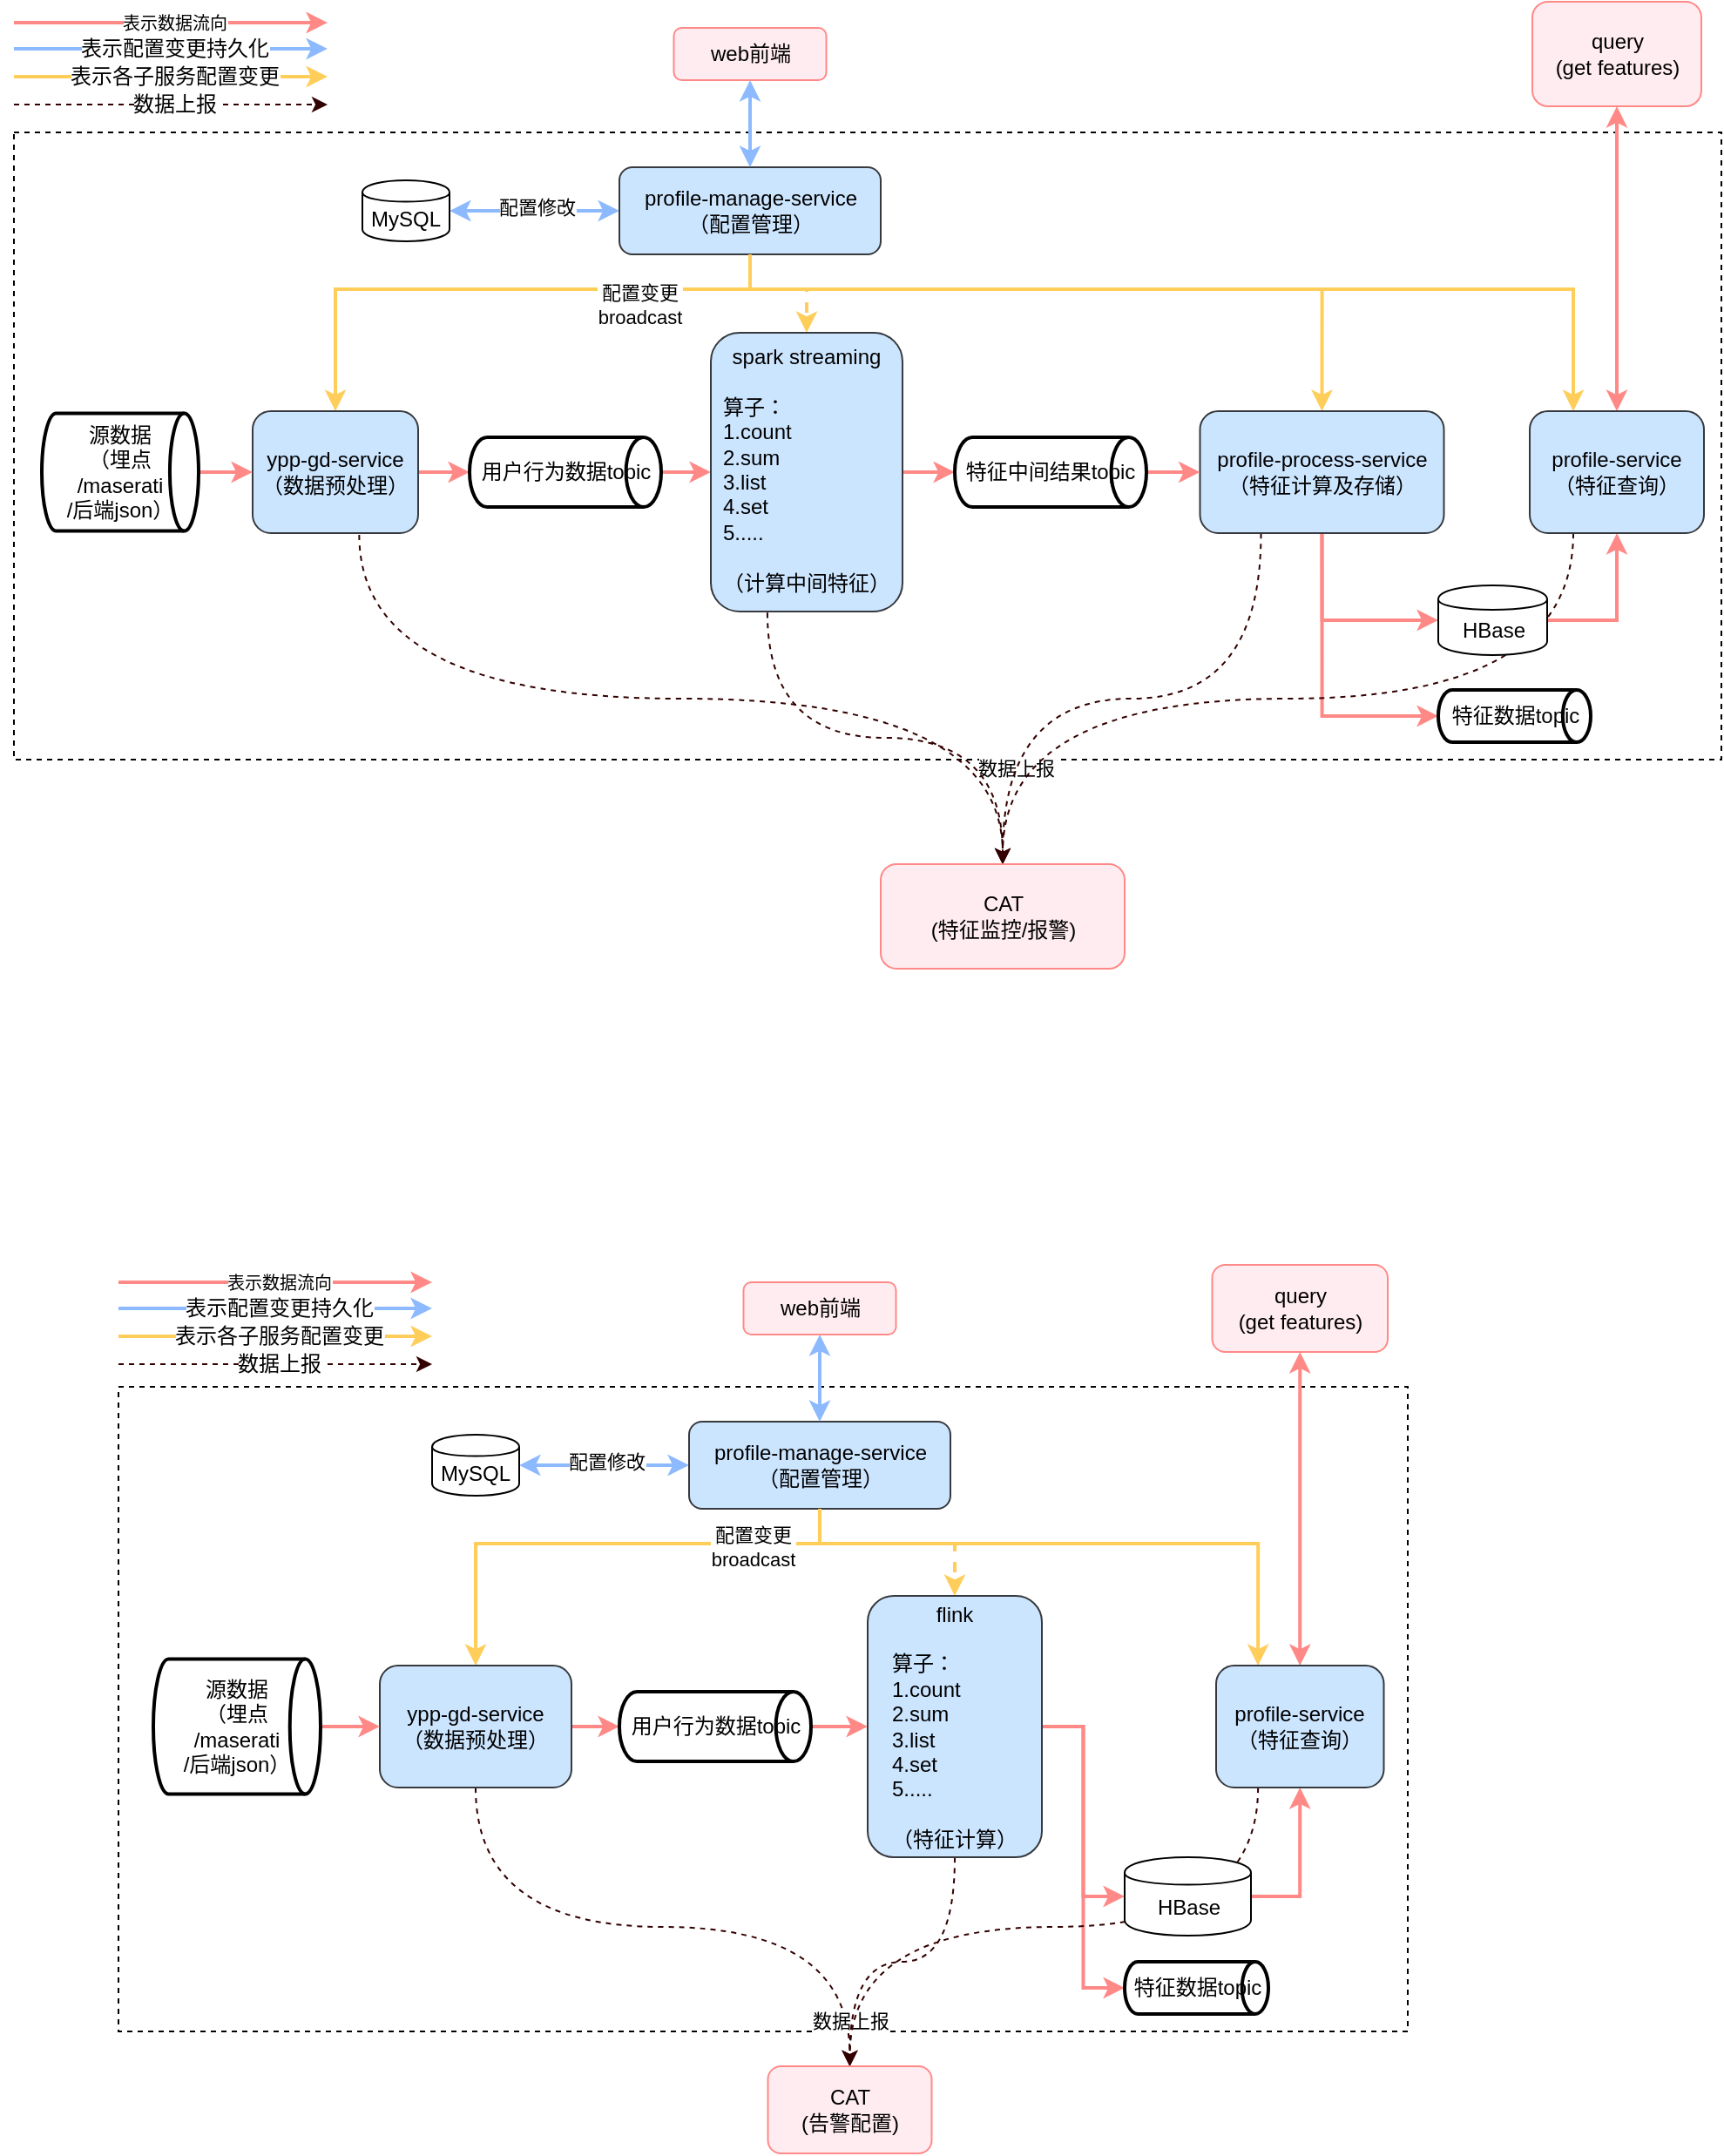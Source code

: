 <mxfile version="14.4.3" type="github">
  <diagram name="Page-1" id="929967ad-93f9-6ef4-fab6-5d389245f69c">
    <mxGraphModel dx="1186" dy="795" grid="1" gridSize="10" guides="1" tooltips="1" connect="1" arrows="1" fold="1" page="1" pageScale="1.5" pageWidth="1169" pageHeight="826" background="none" math="0" shadow="0">
      <root>
        <mxCell id="0" style=";html=1;" />
        <mxCell id="1" style=";html=1;" parent="0" />
        <mxCell id="FdiIMIpBdKavGemfurEI-6" value="" style="rounded=0;whiteSpace=wrap;html=1;dashed=1;shadow=0;fillColor=none;" parent="1" vertex="1">
          <mxGeometry x="540" y="340" width="980" height="360" as="geometry" />
        </mxCell>
        <mxCell id="Vgzjhl4OV25yT5jgVJQd-2" style="edgeStyle=orthogonalEdgeStyle;rounded=0;orthogonalLoop=1;jettySize=auto;html=1;exitX=0.5;exitY=1;exitDx=0;exitDy=0;entryX=0.5;entryY=0;entryDx=0;entryDy=0;fillColor=#ffcd5a;strokeColor=#ffcd5a;strokeWidth=2;" parent="1" source="Vgzjhl4OV25yT5jgVJQd-5" target="Vgzjhl4OV25yT5jgVJQd-10" edge="1">
          <mxGeometry relative="1" as="geometry">
            <Array as="points">
              <mxPoint x="963" y="430" />
              <mxPoint x="725" y="430" />
            </Array>
          </mxGeometry>
        </mxCell>
        <mxCell id="Vgzjhl4OV25yT5jgVJQd-3" style="edgeStyle=orthogonalEdgeStyle;rounded=0;orthogonalLoop=1;jettySize=auto;html=1;exitX=0.5;exitY=1;exitDx=0;exitDy=0;entryX=0.5;entryY=0;entryDx=0;entryDy=0;fillColor=#ffcd5a;strokeColor=#ffcd5a;strokeWidth=2;" parent="1" source="Vgzjhl4OV25yT5jgVJQd-5" target="Vgzjhl4OV25yT5jgVJQd-24" edge="1">
          <mxGeometry relative="1" as="geometry">
            <Array as="points">
              <mxPoint x="963" y="430" />
              <mxPoint x="1291" y="430" />
            </Array>
          </mxGeometry>
        </mxCell>
        <mxCell id="Vgzjhl4OV25yT5jgVJQd-4" style="rounded=0;orthogonalLoop=1;jettySize=auto;html=1;exitX=0;exitY=0.5;exitDx=0;exitDy=0;entryX=1;entryY=0.5;entryDx=0;entryDy=0;fillColor=#8db9ff;strokeColor=#8db9ff;strokeWidth=2;startArrow=classic;startFill=1;" parent="1" source="Vgzjhl4OV25yT5jgVJQd-5" target="Vgzjhl4OV25yT5jgVJQd-13" edge="1">
          <mxGeometry relative="1" as="geometry" />
        </mxCell>
        <mxCell id="Vgzjhl4OV25yT5jgVJQd-46" value="配置修改" style="edgeLabel;html=1;align=center;verticalAlign=middle;resizable=0;points=[];" parent="Vgzjhl4OV25yT5jgVJQd-4" vertex="1" connectable="0">
          <mxGeometry x="-0.702" y="-2" relative="1" as="geometry">
            <mxPoint x="-33.33" as="offset" />
          </mxGeometry>
        </mxCell>
        <mxCell id="Fmy1u698egC3Gy5_HJqz-1" style="edgeStyle=orthogonalEdgeStyle;rounded=0;orthogonalLoop=1;jettySize=auto;html=1;exitX=0.5;exitY=1;exitDx=0;exitDy=0;entryX=0.25;entryY=0;entryDx=0;entryDy=0;strokeColor=#FFCD5A;strokeWidth=2;" parent="1" source="Vgzjhl4OV25yT5jgVJQd-5" target="FdiIMIpBdKavGemfurEI-1" edge="1">
          <mxGeometry relative="1" as="geometry">
            <Array as="points">
              <mxPoint x="963" y="430" />
              <mxPoint x="1435" y="430" />
            </Array>
          </mxGeometry>
        </mxCell>
        <mxCell id="Vgzjhl4OV25yT5jgVJQd-5" value="profile-manage-service&lt;br&gt;（配置管理）" style="rounded=1;whiteSpace=wrap;html=1;fillColor=#cce5ff;strokeColor=#36393d;" parent="1" vertex="1">
          <mxGeometry x="887.5" y="360" width="150" height="50" as="geometry" />
        </mxCell>
        <mxCell id="Vgzjhl4OV25yT5jgVJQd-6" style="edgeStyle=orthogonalEdgeStyle;rounded=0;orthogonalLoop=1;jettySize=auto;html=1;exitX=0.5;exitY=1;exitDx=0;exitDy=0;entryX=0.5;entryY=0;entryDx=0;entryDy=0;fillColor=#ffcd5a;strokeColor=#ffcd5a;strokeWidth=2;dashed=1;" parent="1" source="Vgzjhl4OV25yT5jgVJQd-5" target="Vgzjhl4OV25yT5jgVJQd-21" edge="1">
          <mxGeometry relative="1" as="geometry">
            <Array as="points">
              <mxPoint x="963" y="430" />
              <mxPoint x="995" y="430" />
            </Array>
          </mxGeometry>
        </mxCell>
        <mxCell id="Vgzjhl4OV25yT5jgVJQd-47" value="配置变更&lt;br&gt;broadcast" style="edgeLabel;html=1;align=center;verticalAlign=middle;resizable=0;points=[];" parent="Vgzjhl4OV25yT5jgVJQd-6" vertex="1" connectable="0">
          <mxGeometry x="-0.52" y="-2" relative="1" as="geometry">
            <mxPoint x="-62" y="10.0" as="offset" />
          </mxGeometry>
        </mxCell>
        <mxCell id="Vgzjhl4OV25yT5jgVJQd-7" style="edgeStyle=orthogonalEdgeStyle;rounded=0;orthogonalLoop=1;jettySize=auto;html=1;exitX=1;exitY=0.5;exitDx=0;exitDy=0;entryX=0;entryY=0.5;entryDx=0;entryDy=0;fillColor=#ff8987;strokeColor=#ff8987;entryPerimeter=0;strokeWidth=2;" parent="1" source="Vgzjhl4OV25yT5jgVJQd-10" target="Vgzjhl4OV25yT5jgVJQd-41" edge="1">
          <mxGeometry relative="1" as="geometry">
            <mxPoint x="780" y="540" as="targetPoint" />
          </mxGeometry>
        </mxCell>
        <mxCell id="FdiIMIpBdKavGemfurEI-8" style="edgeStyle=orthogonalEdgeStyle;rounded=0;orthogonalLoop=1;jettySize=auto;html=1;exitX=0.644;exitY=1.014;exitDx=0;exitDy=0;entryX=0.5;entryY=0;entryDx=0;entryDy=0;startArrow=none;startFill=0;strokeWidth=1;curved=1;exitPerimeter=0;dashed=1;strokeColor=#330000;" parent="1" source="Vgzjhl4OV25yT5jgVJQd-10" target="FdiIMIpBdKavGemfurEI-7" edge="1">
          <mxGeometry relative="1" as="geometry" />
        </mxCell>
        <mxCell id="FdiIMIpBdKavGemfurEI-13" value="数据上报" style="edgeLabel;html=1;align=center;verticalAlign=middle;resizable=0;points=[];" parent="FdiIMIpBdKavGemfurEI-8" vertex="1" connectable="0">
          <mxGeometry x="0.682" y="-27" relative="1" as="geometry">
            <mxPoint x="34.22" y="33.4" as="offset" />
          </mxGeometry>
        </mxCell>
        <mxCell id="Vgzjhl4OV25yT5jgVJQd-10" value="ypp-gd-service&lt;br&gt;（数据预处理）" style="rounded=1;whiteSpace=wrap;html=1;fillColor=#cce5ff;strokeColor=#36393d;" parent="1" vertex="1">
          <mxGeometry x="677" y="500" width="95" height="70" as="geometry" />
        </mxCell>
        <mxCell id="Vgzjhl4OV25yT5jgVJQd-11" style="edgeStyle=orthogonalEdgeStyle;rounded=0;orthogonalLoop=1;jettySize=auto;html=1;exitX=0.5;exitY=1;exitDx=0;exitDy=0;fillColor=#ff8987;strokeColor=#ff8987;entryX=0;entryY=0.5;entryDx=0;entryDy=0;strokeWidth=2;" parent="1" source="Vgzjhl4OV25yT5jgVJQd-24" target="Vgzjhl4OV25yT5jgVJQd-14" edge="1">
          <mxGeometry relative="1" as="geometry">
            <mxPoint x="1378.75" y="860" as="sourcePoint" />
          </mxGeometry>
        </mxCell>
        <mxCell id="Vgzjhl4OV25yT5jgVJQd-13" value="MySQL" style="shape=cylinder;whiteSpace=wrap;html=1;boundedLbl=1;backgroundOutline=1;" parent="1" vertex="1">
          <mxGeometry x="740" y="367.5" width="50" height="35" as="geometry" />
        </mxCell>
        <mxCell id="FdiIMIpBdKavGemfurEI-2" style="edgeStyle=orthogonalEdgeStyle;rounded=0;orthogonalLoop=1;jettySize=auto;html=1;exitX=1;exitY=0.5;exitDx=0;exitDy=0;entryX=0.5;entryY=1;entryDx=0;entryDy=0;strokeWidth=2;strokeColor=#FF8987;" parent="1" source="Vgzjhl4OV25yT5jgVJQd-14" target="FdiIMIpBdKavGemfurEI-1" edge="1">
          <mxGeometry relative="1" as="geometry" />
        </mxCell>
        <mxCell id="Vgzjhl4OV25yT5jgVJQd-16" style="edgeStyle=orthogonalEdgeStyle;rounded=0;orthogonalLoop=1;jettySize=auto;html=1;exitX=1;exitY=0.5;exitDx=0;exitDy=0;entryX=0;entryY=0.5;entryDx=0;entryDy=0;fillColor=#ff8987;strokeColor=#ff8987;exitPerimeter=0;strokeWidth=2;" parent="1" source="Vgzjhl4OV25yT5jgVJQd-41" target="Vgzjhl4OV25yT5jgVJQd-21" edge="1">
          <mxGeometry relative="1" as="geometry">
            <mxPoint x="850" y="540" as="sourcePoint" />
          </mxGeometry>
        </mxCell>
        <mxCell id="Vgzjhl4OV25yT5jgVJQd-17" style="edgeStyle=orthogonalEdgeStyle;rounded=0;orthogonalLoop=1;jettySize=auto;html=1;exitX=0.5;exitY=1;exitDx=0;exitDy=0;entryX=0.5;entryY=0;entryDx=0;entryDy=0;strokeWidth=2;startArrow=classic;startFill=1;strokeColor=#8DB9FF;" parent="1" source="Vgzjhl4OV25yT5jgVJQd-18" target="Vgzjhl4OV25yT5jgVJQd-5" edge="1">
          <mxGeometry relative="1" as="geometry" />
        </mxCell>
        <mxCell id="Vgzjhl4OV25yT5jgVJQd-18" value="web前端" style="rounded=1;whiteSpace=wrap;html=1;fillColor=#ffecf1;strokeColor=#ff8987;" parent="1" vertex="1">
          <mxGeometry x="918.75" y="280" width="87.5" height="30" as="geometry" />
        </mxCell>
        <mxCell id="Vgzjhl4OV25yT5jgVJQd-19" style="edgeStyle=orthogonalEdgeStyle;rounded=0;orthogonalLoop=1;jettySize=auto;html=1;exitX=1;exitY=0.5;exitDx=0;exitDy=0;entryX=0;entryY=0.5;entryDx=0;entryDy=0;fillColor=#ff8987;strokeColor=#ff8987;entryPerimeter=0;strokeWidth=2;" parent="1" target="Vgzjhl4OV25yT5jgVJQd-42" edge="1" source="Vgzjhl4OV25yT5jgVJQd-21">
          <mxGeometry relative="1" as="geometry">
            <mxPoint x="1173.75" y="540" as="targetPoint" />
            <mxPoint x="1121.75" y="535" as="sourcePoint" />
          </mxGeometry>
        </mxCell>
        <mxCell id="FdiIMIpBdKavGemfurEI-9" style="edgeStyle=orthogonalEdgeStyle;curved=1;rounded=0;orthogonalLoop=1;jettySize=auto;html=1;exitX=0.295;exitY=1.004;exitDx=0;exitDy=0;entryX=0.5;entryY=0;entryDx=0;entryDy=0;startArrow=none;startFill=0;strokeWidth=1;exitPerimeter=0;dashed=1;strokeColor=#330000;" parent="1" source="Vgzjhl4OV25yT5jgVJQd-21" target="FdiIMIpBdKavGemfurEI-7" edge="1">
          <mxGeometry relative="1" as="geometry" />
        </mxCell>
        <mxCell id="Vgzjhl4OV25yT5jgVJQd-21" value="spark streaming&lt;br&gt;&lt;div style=&quot;text-align: left&quot;&gt;&lt;span&gt;&lt;br&gt;&lt;/span&gt;&lt;/div&gt;&lt;div style=&quot;text-align: left&quot;&gt;&lt;span&gt;算子：&lt;/span&gt;&lt;/div&gt;&lt;div style=&quot;text-align: left&quot;&gt;&lt;span&gt;1.count&lt;/span&gt;&lt;/div&gt;&lt;div style=&quot;text-align: left&quot;&gt;&lt;span&gt;2.sum&lt;/span&gt;&lt;/div&gt;&lt;div style=&quot;text-align: left&quot;&gt;&lt;span&gt;3.list&lt;/span&gt;&lt;/div&gt;&lt;div style=&quot;text-align: left&quot;&gt;&lt;span&gt;4.set&lt;/span&gt;&lt;/div&gt;&lt;div style=&quot;text-align: left&quot;&gt;&lt;span&gt;5.....&lt;/span&gt;&lt;/div&gt;&lt;div style=&quot;text-align: left&quot;&gt;&lt;span&gt;&lt;br&gt;&lt;/span&gt;&lt;/div&gt;&lt;div style=&quot;text-align: left&quot;&gt;&lt;span&gt;（计算中间特征）&lt;/span&gt;&lt;/div&gt;" style="rounded=1;whiteSpace=wrap;html=1;fillColor=#cce5ff;strokeColor=#36393d;verticalAlign=top;" parent="1" vertex="1">
          <mxGeometry x="940" y="455" width="110" height="160" as="geometry" />
        </mxCell>
        <mxCell id="Vgzjhl4OV25yT5jgVJQd-22" style="edgeStyle=orthogonalEdgeStyle;rounded=0;orthogonalLoop=1;jettySize=auto;html=1;exitX=0.5;exitY=1;exitDx=0;exitDy=0;entryX=0;entryY=0.5;entryDx=0;entryDy=0;fillColor=#ff8987;strokeColor=#ff8987;entryPerimeter=0;strokeWidth=2;" parent="1" source="Vgzjhl4OV25yT5jgVJQd-24" target="Vgzjhl4OV25yT5jgVJQd-43" edge="1">
          <mxGeometry relative="1" as="geometry">
            <mxPoint x="1393.75" y="630" as="targetPoint" />
          </mxGeometry>
        </mxCell>
        <mxCell id="FdiIMIpBdKavGemfurEI-10" style="edgeStyle=orthogonalEdgeStyle;curved=1;rounded=0;orthogonalLoop=1;jettySize=auto;html=1;exitX=0.25;exitY=1;exitDx=0;exitDy=0;entryX=0.5;entryY=0;entryDx=0;entryDy=0;startArrow=none;startFill=0;strokeWidth=1;dashed=1;strokeColor=#330000;" parent="1" source="Vgzjhl4OV25yT5jgVJQd-24" target="FdiIMIpBdKavGemfurEI-7" edge="1">
          <mxGeometry relative="1" as="geometry" />
        </mxCell>
        <mxCell id="Vgzjhl4OV25yT5jgVJQd-24" value="profile-process-service&lt;br&gt;（特征计算及存储）" style="rounded=1;whiteSpace=wrap;html=1;fillColor=#cce5ff;strokeColor=#36393d;" parent="1" vertex="1">
          <mxGeometry x="1220.75" y="500" width="140" height="70" as="geometry" />
        </mxCell>
        <mxCell id="Vgzjhl4OV25yT5jgVJQd-25" style="edgeStyle=orthogonalEdgeStyle;rounded=0;orthogonalLoop=1;jettySize=auto;html=1;exitX=1;exitY=0.5;exitDx=0;exitDy=0;entryX=0;entryY=0.5;entryDx=0;entryDy=0;fillColor=#ff8987;strokeColor=#ff8987;exitPerimeter=0;strokeWidth=2;" parent="1" source="Vgzjhl4OV25yT5jgVJQd-42" target="Vgzjhl4OV25yT5jgVJQd-24" edge="1">
          <mxGeometry relative="1" as="geometry">
            <mxPoint x="1243.75" y="540" as="sourcePoint" />
          </mxGeometry>
        </mxCell>
        <mxCell id="Vgzjhl4OV25yT5jgVJQd-26" value="" style="endArrow=classic;html=1;fillColor=#ff8987;strokeColor=#ff8987;strokeWidth=2;" parent="1" edge="1">
          <mxGeometry width="50" height="50" relative="1" as="geometry">
            <mxPoint x="540" y="277" as="sourcePoint" />
            <mxPoint x="720" y="277" as="targetPoint" />
          </mxGeometry>
        </mxCell>
        <mxCell id="Vgzjhl4OV25yT5jgVJQd-27" value="&lt;font style=&quot;font-size: 10px&quot;&gt;表示数据流向&lt;/font&gt;" style="text;html=1;align=center;verticalAlign=middle;resizable=0;points=[];labelBackgroundColor=#ffffff;childText;" parent="Vgzjhl4OV25yT5jgVJQd-26" vertex="1" connectable="0">
          <mxGeometry x="0.071" y="-1" relative="1" as="geometry">
            <mxPoint x="-5" y="-1" as="offset" />
          </mxGeometry>
        </mxCell>
        <mxCell id="Vgzjhl4OV25yT5jgVJQd-28" style="edgeStyle=orthogonalEdgeStyle;rounded=0;orthogonalLoop=1;jettySize=auto;html=1;exitX=1;exitY=0.5;exitDx=0;exitDy=0;exitPerimeter=0;entryX=0;entryY=0.5;entryDx=0;entryDy=0;fillColor=#ff8987;strokeColor=#ff8987;strokeWidth=2;" parent="1" source="Vgzjhl4OV25yT5jgVJQd-39" target="Vgzjhl4OV25yT5jgVJQd-10" edge="1">
          <mxGeometry relative="1" as="geometry">
            <mxPoint x="573" y="540" as="sourcePoint" />
          </mxGeometry>
        </mxCell>
        <mxCell id="Vgzjhl4OV25yT5jgVJQd-34" value="" style="endArrow=classic;html=1;fillColor=#8db9ff;strokeColor=#8db9ff;strokeWidth=2;" parent="1" edge="1">
          <mxGeometry width="50" height="50" relative="1" as="geometry">
            <mxPoint x="540" y="292" as="sourcePoint" />
            <mxPoint x="720" y="292" as="targetPoint" />
          </mxGeometry>
        </mxCell>
        <mxCell id="Vgzjhl4OV25yT5jgVJQd-35" value="表示配置变更持久化" style="text;html=1;align=center;verticalAlign=middle;resizable=0;points=[];labelBackgroundColor=#ffffff;childText;" parent="Vgzjhl4OV25yT5jgVJQd-34" vertex="1" connectable="0">
          <mxGeometry x="0.071" y="-1" relative="1" as="geometry">
            <mxPoint x="-5" y="-1" as="offset" />
          </mxGeometry>
        </mxCell>
        <mxCell id="Vgzjhl4OV25yT5jgVJQd-36" value="" style="endArrow=classic;html=1;fillColor=#ffcd5a;strokeColor=#ffcd5a;strokeWidth=2;" parent="1" edge="1">
          <mxGeometry width="50" height="50" relative="1" as="geometry">
            <mxPoint x="540" y="308" as="sourcePoint" />
            <mxPoint x="720" y="308" as="targetPoint" />
          </mxGeometry>
        </mxCell>
        <mxCell id="Vgzjhl4OV25yT5jgVJQd-37" value="表示各子服务配置变更" style="text;html=1;align=center;verticalAlign=middle;resizable=0;points=[];labelBackgroundColor=#ffffff;childText;" parent="Vgzjhl4OV25yT5jgVJQd-36" vertex="1" connectable="0">
          <mxGeometry x="0.071" y="-1" relative="1" as="geometry">
            <mxPoint x="-5" y="-1" as="offset" />
          </mxGeometry>
        </mxCell>
        <mxCell id="Vgzjhl4OV25yT5jgVJQd-39" value="源数据&lt;br&gt;（埋点&lt;br&gt;/maserati&lt;br&gt;/后端json）" style="strokeWidth=2;html=1;shape=mxgraph.flowchart.direct_data;whiteSpace=wrap;" parent="1" vertex="1">
          <mxGeometry x="556" y="501.25" width="90" height="67.5" as="geometry" />
        </mxCell>
        <mxCell id="Vgzjhl4OV25yT5jgVJQd-41" value="用户行为数据topic" style="strokeWidth=2;html=1;shape=mxgraph.flowchart.direct_data;whiteSpace=wrap;" parent="1" vertex="1">
          <mxGeometry x="801.5" y="515" width="110" height="40" as="geometry" />
        </mxCell>
        <mxCell id="Vgzjhl4OV25yT5jgVJQd-42" value="特征中间结果topic" style="strokeWidth=2;html=1;shape=mxgraph.flowchart.direct_data;whiteSpace=wrap;" parent="1" vertex="1">
          <mxGeometry x="1080" y="515" width="110" height="40" as="geometry" />
        </mxCell>
        <mxCell id="Vgzjhl4OV25yT5jgVJQd-43" value="特征数据topic" style="strokeWidth=2;html=1;shape=mxgraph.flowchart.direct_data;whiteSpace=wrap;" parent="1" vertex="1">
          <mxGeometry x="1357.5" y="660" width="87.5" height="30" as="geometry" />
        </mxCell>
        <mxCell id="FdiIMIpBdKavGemfurEI-4" style="edgeStyle=orthogonalEdgeStyle;rounded=0;orthogonalLoop=1;jettySize=auto;html=1;exitX=0.5;exitY=0;exitDx=0;exitDy=0;entryX=0.5;entryY=1;entryDx=0;entryDy=0;startArrow=classic;startFill=1;fillColor=#f8cecc;strokeColor=#FF8987;strokeWidth=2;" parent="1" source="FdiIMIpBdKavGemfurEI-1" target="FdiIMIpBdKavGemfurEI-3" edge="1">
          <mxGeometry relative="1" as="geometry" />
        </mxCell>
        <mxCell id="FdiIMIpBdKavGemfurEI-20" style="edgeStyle=orthogonalEdgeStyle;curved=1;rounded=0;orthogonalLoop=1;jettySize=auto;html=1;exitX=0.25;exitY=1;exitDx=0;exitDy=0;entryX=0.5;entryY=0;entryDx=0;entryDy=0;dashed=1;startArrow=none;startFill=0;strokeColor=#330000;strokeWidth=1;" parent="1" source="FdiIMIpBdKavGemfurEI-1" target="FdiIMIpBdKavGemfurEI-7" edge="1">
          <mxGeometry relative="1" as="geometry" />
        </mxCell>
        <mxCell id="FdiIMIpBdKavGemfurEI-1" value="profile-service&lt;br&gt;（特征查询）" style="rounded=1;whiteSpace=wrap;html=1;fillColor=#cce5ff;strokeColor=#36393d;" parent="1" vertex="1">
          <mxGeometry x="1410" y="500" width="100" height="70" as="geometry" />
        </mxCell>
        <mxCell id="FdiIMIpBdKavGemfurEI-3" value="query&lt;br&gt;(get features)" style="rounded=1;whiteSpace=wrap;html=1;fillColor=#ffecf1;strokeColor=#ff8987;" parent="1" vertex="1">
          <mxGeometry x="1411.5" y="265" width="97" height="60" as="geometry" />
        </mxCell>
        <mxCell id="FdiIMIpBdKavGemfurEI-7" value="CAT&lt;br&gt;(特征监控/报警)" style="rounded=1;whiteSpace=wrap;html=1;fillColor=#ffecf1;strokeColor=#ff8987;" parent="1" vertex="1">
          <mxGeometry x="1037.5" y="760" width="140" height="60" as="geometry" />
        </mxCell>
        <mxCell id="FdiIMIpBdKavGemfurEI-16" value="" style="endArrow=classic;html=1;fillColor=#ffcd5a;strokeWidth=1;strokeColor=#330000;dashed=1;" parent="1" edge="1">
          <mxGeometry width="50" height="50" relative="1" as="geometry">
            <mxPoint x="540" y="324" as="sourcePoint" />
            <mxPoint x="720" y="324" as="targetPoint" />
          </mxGeometry>
        </mxCell>
        <mxCell id="FdiIMIpBdKavGemfurEI-17" value="数据上报" style="text;html=1;align=center;verticalAlign=middle;resizable=0;points=[];labelBackgroundColor=#ffffff;childText;" parent="FdiIMIpBdKavGemfurEI-16" vertex="1" connectable="0">
          <mxGeometry x="0.071" y="-1" relative="1" as="geometry">
            <mxPoint x="-5" y="-1" as="offset" />
          </mxGeometry>
        </mxCell>
        <mxCell id="Vgzjhl4OV25yT5jgVJQd-14" value="HBase" style="shape=cylinder;whiteSpace=wrap;html=1;boundedLbl=1;backgroundOutline=1;" parent="1" vertex="1">
          <mxGeometry x="1357.5" y="600" width="62.5" height="40" as="geometry" />
        </mxCell>
        <mxCell id="Fmy1u698egC3Gy5_HJqz-2" value="" style="rounded=0;whiteSpace=wrap;html=1;dashed=1;shadow=0;fillColor=none;" parent="1" vertex="1">
          <mxGeometry x="600" y="1060" width="740" height="370" as="geometry" />
        </mxCell>
        <mxCell id="Fmy1u698egC3Gy5_HJqz-3" style="edgeStyle=orthogonalEdgeStyle;rounded=0;orthogonalLoop=1;jettySize=auto;html=1;exitX=0.5;exitY=1;exitDx=0;exitDy=0;entryX=0.5;entryY=0;entryDx=0;entryDy=0;fillColor=#ffcd5a;strokeColor=#ffcd5a;strokeWidth=2;" parent="1" source="Fmy1u698egC3Gy5_HJqz-8" target="Fmy1u698egC3Gy5_HJqz-15" edge="1">
          <mxGeometry relative="1" as="geometry">
            <Array as="points">
              <mxPoint x="1003" y="1150" />
              <mxPoint x="805" y="1150" />
            </Array>
          </mxGeometry>
        </mxCell>
        <mxCell id="Fmy1u698egC3Gy5_HJqz-5" style="rounded=0;orthogonalLoop=1;jettySize=auto;html=1;exitX=0;exitY=0.5;exitDx=0;exitDy=0;entryX=1;entryY=0.5;entryDx=0;entryDy=0;fillColor=#8db9ff;strokeColor=#8db9ff;strokeWidth=2;startArrow=classic;startFill=1;" parent="1" source="Fmy1u698egC3Gy5_HJqz-8" target="Fmy1u698egC3Gy5_HJqz-18" edge="1">
          <mxGeometry relative="1" as="geometry" />
        </mxCell>
        <mxCell id="Fmy1u698egC3Gy5_HJqz-6" value="配置修改" style="edgeLabel;html=1;align=center;verticalAlign=middle;resizable=0;points=[];" parent="Fmy1u698egC3Gy5_HJqz-5" vertex="1" connectable="0">
          <mxGeometry x="-0.702" y="-2" relative="1" as="geometry">
            <mxPoint x="-33.33" as="offset" />
          </mxGeometry>
        </mxCell>
        <mxCell id="Fmy1u698egC3Gy5_HJqz-7" style="edgeStyle=orthogonalEdgeStyle;rounded=0;orthogonalLoop=1;jettySize=auto;html=1;exitX=0.5;exitY=1;exitDx=0;exitDy=0;entryX=0.25;entryY=0;entryDx=0;entryDy=0;strokeColor=#FFCD5A;strokeWidth=2;" parent="1" source="Fmy1u698egC3Gy5_HJqz-8" target="Fmy1u698egC3Gy5_HJqz-44" edge="1">
          <mxGeometry relative="1" as="geometry">
            <Array as="points">
              <mxPoint x="1003" y="1150" />
              <mxPoint x="1254" y="1150" />
            </Array>
          </mxGeometry>
        </mxCell>
        <mxCell id="Fmy1u698egC3Gy5_HJqz-8" value="profile-manage-service&lt;br&gt;（配置管理）" style="rounded=1;whiteSpace=wrap;html=1;fillColor=#cce5ff;strokeColor=#36393d;" parent="1" vertex="1">
          <mxGeometry x="927.5" y="1080" width="150" height="50" as="geometry" />
        </mxCell>
        <mxCell id="Fmy1u698egC3Gy5_HJqz-9" style="edgeStyle=orthogonalEdgeStyle;rounded=0;orthogonalLoop=1;jettySize=auto;html=1;exitX=0.5;exitY=1;exitDx=0;exitDy=0;entryX=0.5;entryY=0;entryDx=0;entryDy=0;fillColor=#ffcd5a;strokeColor=#ffcd5a;strokeWidth=2;dashed=1;" parent="1" source="Fmy1u698egC3Gy5_HJqz-8" target="Fmy1u698egC3Gy5_HJqz-29" edge="1">
          <mxGeometry relative="1" as="geometry">
            <mxPoint x="1059.75" y="1190" as="targetPoint" />
            <Array as="points">
              <mxPoint x="1003" y="1150" />
              <mxPoint x="1080" y="1150" />
            </Array>
          </mxGeometry>
        </mxCell>
        <mxCell id="Fmy1u698egC3Gy5_HJqz-10" value="配置变更&lt;br&gt;broadcast" style="edgeLabel;html=1;align=center;verticalAlign=middle;resizable=0;points=[];" parent="Fmy1u698egC3Gy5_HJqz-9" vertex="1" connectable="0">
          <mxGeometry x="-0.52" y="-2" relative="1" as="geometry">
            <mxPoint x="-49.58" as="offset" />
          </mxGeometry>
        </mxCell>
        <mxCell id="Fmy1u698egC3Gy5_HJqz-11" style="edgeStyle=orthogonalEdgeStyle;rounded=0;orthogonalLoop=1;jettySize=auto;html=1;exitX=1;exitY=0.5;exitDx=0;exitDy=0;entryX=0;entryY=0.5;entryDx=0;entryDy=0;fillColor=#ff8987;strokeColor=#ff8987;entryPerimeter=0;strokeWidth=2;" parent="1" source="Fmy1u698egC3Gy5_HJqz-15" target="Fmy1u698egC3Gy5_HJqz-39" edge="1">
          <mxGeometry relative="1" as="geometry">
            <mxPoint x="820" y="1260" as="targetPoint" />
          </mxGeometry>
        </mxCell>
        <mxCell id="Fmy1u698egC3Gy5_HJqz-13" style="edgeStyle=orthogonalEdgeStyle;rounded=0;orthogonalLoop=1;jettySize=auto;html=1;exitX=0.5;exitY=1;exitDx=0;exitDy=0;entryX=0.5;entryY=0;entryDx=0;entryDy=0;startArrow=none;startFill=0;strokeWidth=1;curved=1;dashed=1;strokeColor=#330000;" parent="1" source="Fmy1u698egC3Gy5_HJqz-15" target="Fmy1u698egC3Gy5_HJqz-46" edge="1">
          <mxGeometry relative="1" as="geometry" />
        </mxCell>
        <mxCell id="Fmy1u698egC3Gy5_HJqz-14" value="数据上报" style="edgeLabel;html=1;align=center;verticalAlign=middle;resizable=0;points=[];" parent="Fmy1u698egC3Gy5_HJqz-13" vertex="1" connectable="0">
          <mxGeometry x="0.682" y="-27" relative="1" as="geometry">
            <mxPoint x="27" y="33.4" as="offset" />
          </mxGeometry>
        </mxCell>
        <mxCell id="Fmy1u698egC3Gy5_HJqz-15" value="ypp-gd-service&lt;br&gt;（数据预处理）" style="rounded=1;whiteSpace=wrap;html=1;fillColor=#cce5ff;strokeColor=#36393d;" parent="1" vertex="1">
          <mxGeometry x="750" y="1220" width="110" height="70" as="geometry" />
        </mxCell>
        <mxCell id="Fmy1u698egC3Gy5_HJqz-16" style="edgeStyle=orthogonalEdgeStyle;rounded=0;orthogonalLoop=1;jettySize=auto;html=1;exitX=1;exitY=0.5;exitDx=0;exitDy=0;fillColor=#ff8987;strokeColor=#ff8987;entryX=0;entryY=0.5;entryDx=0;entryDy=0;strokeWidth=2;" parent="1" source="Fmy1u698egC3Gy5_HJqz-29" target="Fmy1u698egC3Gy5_HJqz-49" edge="1">
          <mxGeometry relative="1" as="geometry">
            <mxPoint x="1079.5" y="1580" as="sourcePoint" />
          </mxGeometry>
        </mxCell>
        <mxCell id="Fmy1u698egC3Gy5_HJqz-18" value="MySQL" style="shape=cylinder;whiteSpace=wrap;html=1;boundedLbl=1;backgroundOutline=1;" parent="1" vertex="1">
          <mxGeometry x="780" y="1087.5" width="50" height="35" as="geometry" />
        </mxCell>
        <mxCell id="Fmy1u698egC3Gy5_HJqz-19" style="edgeStyle=orthogonalEdgeStyle;rounded=0;orthogonalLoop=1;jettySize=auto;html=1;exitX=1;exitY=0.5;exitDx=0;exitDy=0;entryX=0.5;entryY=1;entryDx=0;entryDy=0;strokeWidth=2;strokeColor=#FF8987;" parent="1" source="Fmy1u698egC3Gy5_HJqz-49" target="Fmy1u698egC3Gy5_HJqz-44" edge="1">
          <mxGeometry relative="1" as="geometry" />
        </mxCell>
        <mxCell id="Fmy1u698egC3Gy5_HJqz-21" style="edgeStyle=orthogonalEdgeStyle;rounded=0;orthogonalLoop=1;jettySize=auto;html=1;exitX=1;exitY=0.5;exitDx=0;exitDy=0;entryX=0;entryY=0.5;entryDx=0;entryDy=0;fillColor=#ff8987;strokeColor=#ff8987;exitPerimeter=0;strokeWidth=2;" parent="1" source="Fmy1u698egC3Gy5_HJqz-39" target="Fmy1u698egC3Gy5_HJqz-29" edge="1">
          <mxGeometry relative="1" as="geometry">
            <mxPoint x="890" y="1260" as="sourcePoint" />
            <mxPoint x="958.75" y="1255" as="targetPoint" />
          </mxGeometry>
        </mxCell>
        <mxCell id="Fmy1u698egC3Gy5_HJqz-22" style="edgeStyle=orthogonalEdgeStyle;rounded=0;orthogonalLoop=1;jettySize=auto;html=1;exitX=0.5;exitY=1;exitDx=0;exitDy=0;entryX=0.5;entryY=0;entryDx=0;entryDy=0;strokeWidth=2;startArrow=classic;startFill=1;strokeColor=#8DB9FF;" parent="1" source="Fmy1u698egC3Gy5_HJqz-23" target="Fmy1u698egC3Gy5_HJqz-8" edge="1">
          <mxGeometry relative="1" as="geometry" />
        </mxCell>
        <mxCell id="Fmy1u698egC3Gy5_HJqz-23" value="web前端" style="rounded=1;whiteSpace=wrap;html=1;fillColor=#ffecf1;strokeColor=#ff8987;" parent="1" vertex="1">
          <mxGeometry x="958.75" y="1000" width="87.5" height="30" as="geometry" />
        </mxCell>
        <mxCell id="Fmy1u698egC3Gy5_HJqz-27" style="edgeStyle=orthogonalEdgeStyle;rounded=0;orthogonalLoop=1;jettySize=auto;html=1;exitX=1;exitY=0.5;exitDx=0;exitDy=0;entryX=0;entryY=0.5;entryDx=0;entryDy=0;fillColor=#ff8987;strokeColor=#ff8987;entryPerimeter=0;strokeWidth=2;" parent="1" source="Fmy1u698egC3Gy5_HJqz-29" target="Fmy1u698egC3Gy5_HJqz-41" edge="1">
          <mxGeometry relative="1" as="geometry">
            <mxPoint x="1094.5" y="1350" as="targetPoint" />
          </mxGeometry>
        </mxCell>
        <mxCell id="Fmy1u698egC3Gy5_HJqz-28" style="edgeStyle=orthogonalEdgeStyle;curved=1;rounded=0;orthogonalLoop=1;jettySize=auto;html=1;exitX=0.5;exitY=1;exitDx=0;exitDy=0;entryX=0.5;entryY=0;entryDx=0;entryDy=0;startArrow=none;startFill=0;strokeWidth=1;dashed=1;strokeColor=#330000;" parent="1" source="Fmy1u698egC3Gy5_HJqz-29" target="Fmy1u698egC3Gy5_HJqz-46" edge="1">
          <mxGeometry relative="1" as="geometry" />
        </mxCell>
        <mxCell id="Fmy1u698egC3Gy5_HJqz-29" value="flink&lt;br&gt;&lt;div style=&quot;text-align: left&quot;&gt;&lt;br&gt;&lt;/div&gt;&lt;div style=&quot;text-align: left&quot;&gt;算子：&lt;/div&gt;&lt;div style=&quot;text-align: left&quot;&gt;1.count&lt;/div&gt;&lt;div style=&quot;text-align: left&quot;&gt;2.sum&lt;/div&gt;&lt;div style=&quot;text-align: left&quot;&gt;3.list&lt;/div&gt;&lt;div style=&quot;text-align: left&quot;&gt;4.set&lt;/div&gt;&lt;div style=&quot;text-align: left&quot;&gt;5.....&lt;/div&gt;&lt;div style=&quot;text-align: left&quot;&gt;&lt;br&gt;&lt;/div&gt;&lt;div style=&quot;text-align: left&quot;&gt;（特征计算）&lt;/div&gt;" style="rounded=1;whiteSpace=wrap;html=1;fillColor=#cce5ff;strokeColor=#36393d;" parent="1" vertex="1">
          <mxGeometry x="1030" y="1180" width="100" height="150" as="geometry" />
        </mxCell>
        <mxCell id="Fmy1u698egC3Gy5_HJqz-31" value="" style="endArrow=classic;html=1;fillColor=#ff8987;strokeColor=#ff8987;strokeWidth=2;" parent="1" edge="1">
          <mxGeometry width="50" height="50" relative="1" as="geometry">
            <mxPoint x="600" y="1000" as="sourcePoint" />
            <mxPoint x="780" y="1000" as="targetPoint" />
          </mxGeometry>
        </mxCell>
        <mxCell id="Fmy1u698egC3Gy5_HJqz-32" value="&lt;font style=&quot;font-size: 10px&quot;&gt;表示数据流向&lt;/font&gt;" style="text;html=1;align=center;verticalAlign=middle;resizable=0;points=[];labelBackgroundColor=#ffffff;childText;" parent="Fmy1u698egC3Gy5_HJqz-31" vertex="1" connectable="0">
          <mxGeometry x="0.071" y="-1" relative="1" as="geometry">
            <mxPoint x="-5" y="-1" as="offset" />
          </mxGeometry>
        </mxCell>
        <mxCell id="Fmy1u698egC3Gy5_HJqz-33" style="edgeStyle=orthogonalEdgeStyle;rounded=0;orthogonalLoop=1;jettySize=auto;html=1;exitX=1;exitY=0.5;exitDx=0;exitDy=0;exitPerimeter=0;entryX=0;entryY=0.5;entryDx=0;entryDy=0;fillColor=#ff8987;strokeColor=#ff8987;strokeWidth=2;" parent="1" source="Fmy1u698egC3Gy5_HJqz-38" target="Fmy1u698egC3Gy5_HJqz-15" edge="1">
          <mxGeometry relative="1" as="geometry">
            <mxPoint x="653" y="1260" as="sourcePoint" />
          </mxGeometry>
        </mxCell>
        <mxCell id="Fmy1u698egC3Gy5_HJqz-34" value="" style="endArrow=classic;html=1;fillColor=#8db9ff;strokeColor=#8db9ff;strokeWidth=2;" parent="1" edge="1">
          <mxGeometry width="50" height="50" relative="1" as="geometry">
            <mxPoint x="600" y="1015" as="sourcePoint" />
            <mxPoint x="780" y="1015" as="targetPoint" />
          </mxGeometry>
        </mxCell>
        <mxCell id="Fmy1u698egC3Gy5_HJqz-35" value="表示配置变更持久化" style="text;html=1;align=center;verticalAlign=middle;resizable=0;points=[];labelBackgroundColor=#ffffff;childText;" parent="Fmy1u698egC3Gy5_HJqz-34" vertex="1" connectable="0">
          <mxGeometry x="0.071" y="-1" relative="1" as="geometry">
            <mxPoint x="-5" y="-1" as="offset" />
          </mxGeometry>
        </mxCell>
        <mxCell id="Fmy1u698egC3Gy5_HJqz-36" value="" style="endArrow=classic;html=1;fillColor=#ffcd5a;strokeColor=#ffcd5a;strokeWidth=2;" parent="1" edge="1">
          <mxGeometry width="50" height="50" relative="1" as="geometry">
            <mxPoint x="600" y="1031" as="sourcePoint" />
            <mxPoint x="780" y="1031" as="targetPoint" />
          </mxGeometry>
        </mxCell>
        <mxCell id="Fmy1u698egC3Gy5_HJqz-37" value="表示各子服务配置变更" style="text;html=1;align=center;verticalAlign=middle;resizable=0;points=[];labelBackgroundColor=#ffffff;childText;" parent="Fmy1u698egC3Gy5_HJqz-36" vertex="1" connectable="0">
          <mxGeometry x="0.071" y="-1" relative="1" as="geometry">
            <mxPoint x="-5" y="-1" as="offset" />
          </mxGeometry>
        </mxCell>
        <mxCell id="Fmy1u698egC3Gy5_HJqz-38" value="源数据&lt;br&gt;（埋点&lt;br&gt;/maserati&lt;br&gt;/后端json）" style="strokeWidth=2;html=1;shape=mxgraph.flowchart.direct_data;whiteSpace=wrap;" parent="1" vertex="1">
          <mxGeometry x="620" y="1216.25" width="96" height="77.5" as="geometry" />
        </mxCell>
        <mxCell id="Fmy1u698egC3Gy5_HJqz-39" value="用户行为数据topic" style="strokeWidth=2;html=1;shape=mxgraph.flowchart.direct_data;whiteSpace=wrap;" parent="1" vertex="1">
          <mxGeometry x="887.5" y="1235" width="110" height="40" as="geometry" />
        </mxCell>
        <mxCell id="Fmy1u698egC3Gy5_HJqz-41" value="特征数据topic" style="strokeWidth=2;html=1;shape=mxgraph.flowchart.direct_data;whiteSpace=wrap;" parent="1" vertex="1">
          <mxGeometry x="1177.5" y="1390" width="82.5" height="30" as="geometry" />
        </mxCell>
        <mxCell id="Fmy1u698egC3Gy5_HJqz-42" style="edgeStyle=orthogonalEdgeStyle;rounded=0;orthogonalLoop=1;jettySize=auto;html=1;exitX=0.5;exitY=0;exitDx=0;exitDy=0;entryX=0.5;entryY=1;entryDx=0;entryDy=0;startArrow=classic;startFill=1;fillColor=#f8cecc;strokeColor=#FF8987;strokeWidth=2;" parent="1" source="Fmy1u698egC3Gy5_HJqz-44" target="Fmy1u698egC3Gy5_HJqz-45" edge="1">
          <mxGeometry relative="1" as="geometry" />
        </mxCell>
        <mxCell id="Fmy1u698egC3Gy5_HJqz-43" style="edgeStyle=orthogonalEdgeStyle;curved=1;rounded=0;orthogonalLoop=1;jettySize=auto;html=1;exitX=0.25;exitY=1;exitDx=0;exitDy=0;entryX=0.5;entryY=0;entryDx=0;entryDy=0;dashed=1;startArrow=none;startFill=0;strokeColor=#330000;strokeWidth=1;" parent="1" source="Fmy1u698egC3Gy5_HJqz-44" target="Fmy1u698egC3Gy5_HJqz-46" edge="1">
          <mxGeometry relative="1" as="geometry" />
        </mxCell>
        <mxCell id="Fmy1u698egC3Gy5_HJqz-44" value="profile-service&lt;br&gt;（特征查询）" style="rounded=1;whiteSpace=wrap;html=1;fillColor=#cce5ff;strokeColor=#36393d;" parent="1" vertex="1">
          <mxGeometry x="1230" y="1220" width="96.25" height="70" as="geometry" />
        </mxCell>
        <mxCell id="Fmy1u698egC3Gy5_HJqz-45" value="query&lt;br&gt;(get features)" style="rounded=1;whiteSpace=wrap;html=1;fillColor=#ffecf1;strokeColor=#ff8987;" parent="1" vertex="1">
          <mxGeometry x="1227.75" y="990" width="100.75" height="50" as="geometry" />
        </mxCell>
        <mxCell id="Fmy1u698egC3Gy5_HJqz-46" value="CAT&lt;br&gt;(告警配置)" style="rounded=1;whiteSpace=wrap;html=1;fillColor=#ffecf1;strokeColor=#ff8987;" parent="1" vertex="1">
          <mxGeometry x="972.75" y="1450" width="94" height="50" as="geometry" />
        </mxCell>
        <mxCell id="Fmy1u698egC3Gy5_HJqz-47" value="" style="endArrow=classic;html=1;fillColor=#ffcd5a;strokeWidth=1;strokeColor=#330000;dashed=1;" parent="1" edge="1">
          <mxGeometry width="50" height="50" relative="1" as="geometry">
            <mxPoint x="600" y="1047" as="sourcePoint" />
            <mxPoint x="780" y="1047" as="targetPoint" />
          </mxGeometry>
        </mxCell>
        <mxCell id="Fmy1u698egC3Gy5_HJqz-48" value="数据上报" style="text;html=1;align=center;verticalAlign=middle;resizable=0;points=[];labelBackgroundColor=#ffffff;childText;" parent="Fmy1u698egC3Gy5_HJqz-47" vertex="1" connectable="0">
          <mxGeometry x="0.071" y="-1" relative="1" as="geometry">
            <mxPoint x="-5" y="-1" as="offset" />
          </mxGeometry>
        </mxCell>
        <mxCell id="Fmy1u698egC3Gy5_HJqz-49" value="HBase" style="shape=cylinder;whiteSpace=wrap;html=1;boundedLbl=1;backgroundOutline=1;" parent="1" vertex="1">
          <mxGeometry x="1177.5" y="1330" width="72.5" height="45" as="geometry" />
        </mxCell>
      </root>
    </mxGraphModel>
  </diagram>
</mxfile>
